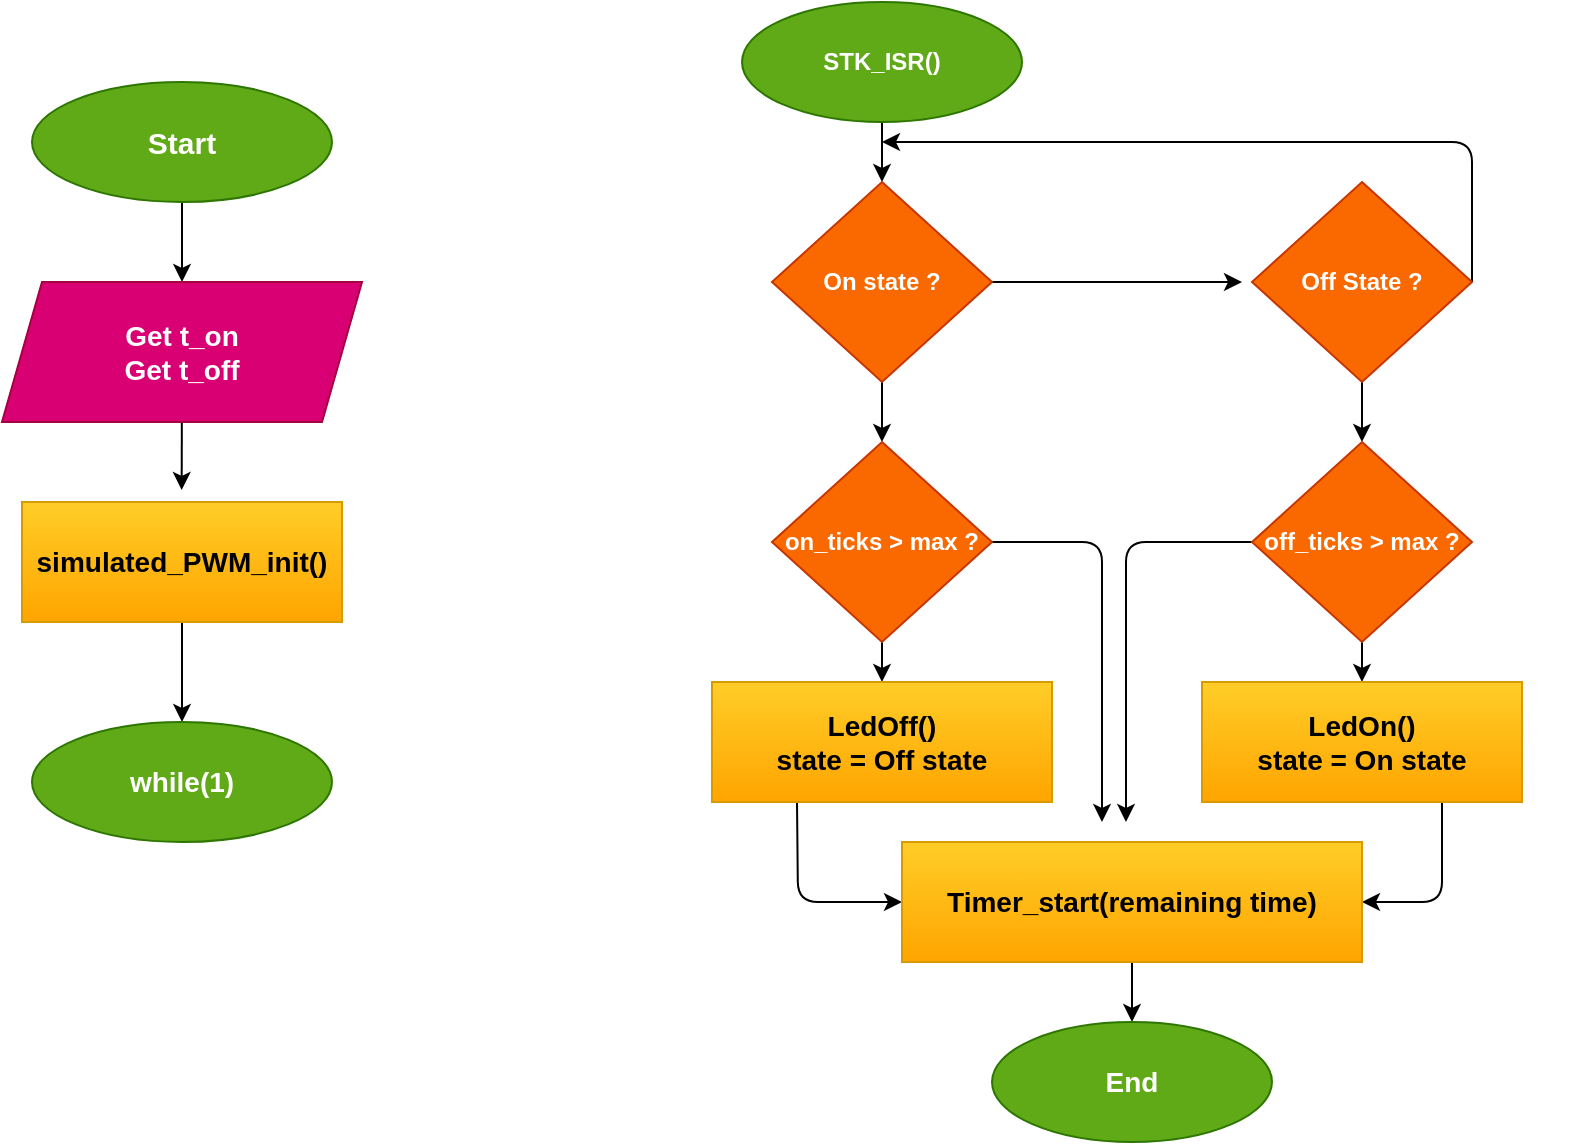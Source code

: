 <mxfile>
    <diagram id="ViX_H3rwAkUcB1lRx5En" name="Page-1">
        <mxGraphModel dx="1016" dy="569" grid="0" gridSize="10" guides="1" tooltips="1" connect="1" arrows="1" fold="1" page="0" pageScale="1" pageWidth="850" pageHeight="1100" math="0" shadow="0">
            <root>
                <mxCell id="0"/>
                <mxCell id="1" parent="0"/>
                <mxCell id="7" style="edgeStyle=none;html=1;exitX=0.5;exitY=1;exitDx=0;exitDy=0;entryX=0.5;entryY=0;entryDx=0;entryDy=0;" edge="1" parent="1" source="2" target="5">
                    <mxGeometry relative="1" as="geometry">
                        <mxPoint x="90" y="170" as="targetPoint"/>
                    </mxGeometry>
                </mxCell>
                <mxCell id="2" value="Start" style="ellipse;whiteSpace=wrap;html=1;fontStyle=1;fontSize=15;fillColor=#60a917;fontColor=#ffffff;strokeColor=#2D7600;gradientDirection=radial;" vertex="1" parent="1">
                    <mxGeometry x="35" y="70" width="150" height="60" as="geometry"/>
                </mxCell>
                <mxCell id="13" style="edgeStyle=none;html=1;entryX=0.5;entryY=0;entryDx=0;entryDy=0;" edge="1" parent="1" source="3" target="12">
                    <mxGeometry relative="1" as="geometry"/>
                </mxCell>
                <mxCell id="3" value="simulated_PWM_init()" style="whiteSpace=wrap;html=1;fillColor=#ffcd28;strokeColor=#d79b00;fontSize=14;fontStyle=1;gradientColor=#ffa500;" vertex="1" parent="1">
                    <mxGeometry x="30" y="280" width="160" height="60" as="geometry"/>
                </mxCell>
                <mxCell id="11" style="edgeStyle=none;html=1;entryX=0.499;entryY=-0.1;entryDx=0;entryDy=0;entryPerimeter=0;" edge="1" parent="1" source="5" target="3">
                    <mxGeometry relative="1" as="geometry"/>
                </mxCell>
                <mxCell id="5" value="Get t_on&lt;br&gt;Get t_off" style="shape=parallelogram;perimeter=parallelogramPerimeter;whiteSpace=wrap;html=1;fixedSize=1;fontSize=14;fontStyle=1;fillColor=#d80073;fontColor=#ffffff;strokeColor=#A50040;" vertex="1" parent="1">
                    <mxGeometry x="20" y="170" width="180" height="70" as="geometry"/>
                </mxCell>
                <mxCell id="12" value="while(1)" style="ellipse;whiteSpace=wrap;html=1;fillColor=#60a917;fontColor=#ffffff;strokeColor=#2D7600;fontSize=14;fontStyle=1" vertex="1" parent="1">
                    <mxGeometry x="35" y="390" width="150" height="60" as="geometry"/>
                </mxCell>
                <mxCell id="23" style="edgeStyle=none;html=1;entryX=0.5;entryY=0;entryDx=0;entryDy=0;fontSize=12;fontColor=#FFFFFF;" edge="1" parent="1" source="14" target="15">
                    <mxGeometry relative="1" as="geometry"/>
                </mxCell>
                <mxCell id="14" value="&lt;b&gt;STK_ISR()&lt;/b&gt;" style="ellipse;whiteSpace=wrap;html=1;fontSize=12;gradientDirection=radial;fillColor=#60a917;fontColor=#ffffff;strokeColor=#2D7600;" vertex="1" parent="1">
                    <mxGeometry x="390" y="30" width="140" height="60" as="geometry"/>
                </mxCell>
                <mxCell id="24" style="edgeStyle=none;html=1;entryX=0.5;entryY=0;entryDx=0;entryDy=0;fontSize=12;fontColor=#FFFFFF;" edge="1" parent="1" source="15" target="17">
                    <mxGeometry relative="1" as="geometry"/>
                </mxCell>
                <mxCell id="31" style="edgeStyle=none;html=1;fontSize=14;fontColor=#FFFFFF;" edge="1" parent="1" source="15">
                    <mxGeometry relative="1" as="geometry">
                        <mxPoint x="640" y="170" as="targetPoint"/>
                    </mxGeometry>
                </mxCell>
                <mxCell id="15" value="&lt;font color=&quot;#ffffff&quot; style=&quot;font-size: 12px&quot;&gt;On state ?&lt;/font&gt;" style="rhombus;whiteSpace=wrap;html=1;fontSize=12;gradientDirection=radial;fillColor=#fa6800;fontColor=#000000;strokeColor=#C73500;fontStyle=1" vertex="1" parent="1">
                    <mxGeometry x="405" y="120" width="110" height="100" as="geometry"/>
                </mxCell>
                <mxCell id="30" style="edgeStyle=none;html=1;exitX=0.5;exitY=1;exitDx=0;exitDy=0;entryX=0.5;entryY=0;entryDx=0;entryDy=0;fontSize=14;fontColor=#FFFFFF;" edge="1" parent="1" source="16" target="18">
                    <mxGeometry relative="1" as="geometry"/>
                </mxCell>
                <mxCell id="50" style="edgeStyle=none;html=1;fontSize=14;fontColor=#FFFFFF;exitX=1;exitY=0.5;exitDx=0;exitDy=0;" edge="1" parent="1" source="16">
                    <mxGeometry relative="1" as="geometry">
                        <mxPoint x="460" y="100" as="targetPoint"/>
                        <Array as="points">
                            <mxPoint x="755" y="100"/>
                        </Array>
                    </mxGeometry>
                </mxCell>
                <mxCell id="16" value="&lt;font color=&quot;#ffffff&quot; style=&quot;font-size: 12px&quot;&gt;Off State ?&lt;/font&gt;" style="rhombus;whiteSpace=wrap;html=1;fontSize=12;gradientDirection=radial;fillColor=#fa6800;fontColor=#000000;strokeColor=#C73500;fontStyle=1" vertex="1" parent="1">
                    <mxGeometry x="645" y="120" width="110" height="100" as="geometry"/>
                </mxCell>
                <mxCell id="28" style="edgeStyle=none;html=1;exitX=0.5;exitY=1;exitDx=0;exitDy=0;entryX=0.5;entryY=0;entryDx=0;entryDy=0;fontSize=14;fontColor=#FFFFFF;" edge="1" parent="1" source="17" target="20">
                    <mxGeometry relative="1" as="geometry"/>
                </mxCell>
                <mxCell id="36" style="edgeStyle=none;html=1;fontSize=14;fontColor=#FFFFFF;" edge="1" parent="1" source="17">
                    <mxGeometry relative="1" as="geometry">
                        <mxPoint x="570" y="440" as="targetPoint"/>
                        <Array as="points">
                            <mxPoint x="570" y="300"/>
                        </Array>
                    </mxGeometry>
                </mxCell>
                <mxCell id="17" value="&lt;font color=&quot;#ffffff&quot;&gt;on_ticks &amp;gt; max ?&lt;/font&gt;" style="rhombus;whiteSpace=wrap;html=1;fontSize=12;gradientDirection=radial;fillColor=#fa6800;fontColor=#000000;strokeColor=#C73500;fontStyle=1" vertex="1" parent="1">
                    <mxGeometry x="405" y="250" width="110" height="100" as="geometry"/>
                </mxCell>
                <mxCell id="29" style="edgeStyle=none;html=1;exitX=0.5;exitY=1;exitDx=0;exitDy=0;entryX=0.5;entryY=0;entryDx=0;entryDy=0;fontSize=14;fontColor=#FFFFFF;" edge="1" parent="1" source="18" target="21">
                    <mxGeometry relative="1" as="geometry"/>
                </mxCell>
                <mxCell id="35" style="edgeStyle=none;html=1;fontSize=14;fontColor=#FFFFFF;" edge="1" parent="1" source="18">
                    <mxGeometry relative="1" as="geometry">
                        <mxPoint x="582" y="440" as="targetPoint"/>
                        <Array as="points">
                            <mxPoint x="582" y="300"/>
                        </Array>
                    </mxGeometry>
                </mxCell>
                <mxCell id="18" value="&lt;font color=&quot;#ffffff&quot; style=&quot;font-size: 12px&quot;&gt;off_ticks &amp;gt; max ?&lt;/font&gt;" style="rhombus;whiteSpace=wrap;html=1;fontSize=12;gradientDirection=radial;fillColor=#fa6800;fontColor=#000000;strokeColor=#C73500;fontStyle=1" vertex="1" parent="1">
                    <mxGeometry x="645" y="250" width="110" height="100" as="geometry"/>
                </mxCell>
                <mxCell id="33" style="edgeStyle=none;html=1;exitX=0.25;exitY=1;exitDx=0;exitDy=0;entryX=0;entryY=0.5;entryDx=0;entryDy=0;fontSize=14;fontColor=#FFFFFF;" edge="1" parent="1" source="20" target="22">
                    <mxGeometry relative="1" as="geometry">
                        <Array as="points">
                            <mxPoint x="418" y="480"/>
                        </Array>
                    </mxGeometry>
                </mxCell>
                <mxCell id="20" value="&lt;font face=&quot;helvetica&quot;&gt;LedOff()&lt;br&gt;state = Off state&lt;br&gt;&lt;/font&gt;" style="whiteSpace=wrap;html=1;fillColor=#ffcd28;strokeColor=#d79b00;fontSize=14;fontStyle=1;gradientColor=#ffa500;" vertex="1" parent="1">
                    <mxGeometry x="375" y="370" width="170" height="60" as="geometry"/>
                </mxCell>
                <mxCell id="32" style="edgeStyle=none;html=1;exitX=0.75;exitY=1;exitDx=0;exitDy=0;fontSize=14;fontColor=#FFFFFF;entryX=1;entryY=0.5;entryDx=0;entryDy=0;" edge="1" parent="1" source="21" target="22">
                    <mxGeometry relative="1" as="geometry">
                        <mxPoint x="740" y="490" as="targetPoint"/>
                        <Array as="points">
                            <mxPoint x="740" y="480"/>
                        </Array>
                    </mxGeometry>
                </mxCell>
                <mxCell id="21" value="LedOn()&lt;br&gt;state = On state" style="whiteSpace=wrap;html=1;fillColor=#ffcd28;strokeColor=#d79b00;fontSize=14;fontStyle=1;gradientColor=#ffa500;" vertex="1" parent="1">
                    <mxGeometry x="620" y="370" width="160" height="60" as="geometry"/>
                </mxCell>
                <mxCell id="34" style="edgeStyle=none;html=1;entryX=0.5;entryY=0;entryDx=0;entryDy=0;fontSize=14;fontColor=#FFFFFF;" edge="1" parent="1" source="22" target="27">
                    <mxGeometry relative="1" as="geometry"/>
                </mxCell>
                <mxCell id="22" value="Timer_start(remaining time)" style="whiteSpace=wrap;html=1;fillColor=#ffcd28;strokeColor=#d79b00;fontSize=14;fontStyle=1;gradientColor=#ffa500;" vertex="1" parent="1">
                    <mxGeometry x="470" y="450" width="230" height="60" as="geometry"/>
                </mxCell>
                <mxCell id="27" value="&lt;b&gt;&lt;font style=&quot;font-size: 14px&quot;&gt;End&lt;/font&gt;&lt;/b&gt;" style="ellipse;whiteSpace=wrap;html=1;fontSize=12;gradientDirection=radial;fillColor=#60a917;fontColor=#ffffff;strokeColor=#2D7600;" vertex="1" parent="1">
                    <mxGeometry x="515" y="540" width="140" height="60" as="geometry"/>
                </mxCell>
                <mxCell id="40" value="No" style="text;html=1;strokeColor=none;fillColor=none;align=center;verticalAlign=middle;whiteSpace=wrap;rounded=0;fontSize=14;fontColor=#FFFFFF;" vertex="1" parent="1">
                    <mxGeometry x="500" y="140" width="60" height="30" as="geometry"/>
                </mxCell>
                <mxCell id="41" value="No" style="text;html=1;strokeColor=none;fillColor=none;align=center;verticalAlign=middle;whiteSpace=wrap;rounded=0;fontSize=14;fontColor=#FFFFFF;" vertex="1" parent="1">
                    <mxGeometry x="600" y="270" width="60" height="30" as="geometry"/>
                </mxCell>
                <mxCell id="46" value="No" style="text;html=1;strokeColor=none;fillColor=none;align=center;verticalAlign=middle;whiteSpace=wrap;rounded=0;fontSize=14;fontColor=#FFFFFF;" vertex="1" parent="1">
                    <mxGeometry x="500" y="270" width="60" height="30" as="geometry"/>
                </mxCell>
                <mxCell id="51" value="No" style="text;html=1;strokeColor=none;fillColor=none;align=center;verticalAlign=middle;whiteSpace=wrap;rounded=0;fontSize=14;fontColor=#FFFFFF;" vertex="1" parent="1">
                    <mxGeometry x="750" y="140" width="60" height="30" as="geometry"/>
                </mxCell>
                <mxCell id="53" value="Yes" style="text;html=1;strokeColor=none;fillColor=none;align=center;verticalAlign=middle;whiteSpace=wrap;rounded=0;fontSize=14;fontColor=#FFFFFF;" vertex="1" parent="1">
                    <mxGeometry x="455" y="340" width="60" height="30" as="geometry"/>
                </mxCell>
                <mxCell id="55" value="Yes" style="text;html=1;strokeColor=none;fillColor=none;align=center;verticalAlign=middle;whiteSpace=wrap;rounded=0;fontSize=14;fontColor=#FFFFFF;" vertex="1" parent="1">
                    <mxGeometry x="700" y="340" width="60" height="30" as="geometry"/>
                </mxCell>
                <mxCell id="56" value="Yes" style="text;html=1;strokeColor=none;fillColor=none;align=center;verticalAlign=middle;whiteSpace=wrap;rounded=0;fontSize=14;fontColor=#FFFFFF;" vertex="1" parent="1">
                    <mxGeometry x="455" y="220" width="60" height="30" as="geometry"/>
                </mxCell>
                <mxCell id="57" value="Yes" style="text;html=1;strokeColor=none;fillColor=none;align=center;verticalAlign=middle;whiteSpace=wrap;rounded=0;fontSize=14;fontColor=#FFFFFF;" vertex="1" parent="1">
                    <mxGeometry x="690" y="220" width="60" height="30" as="geometry"/>
                </mxCell>
            </root>
        </mxGraphModel>
    </diagram>
</mxfile>